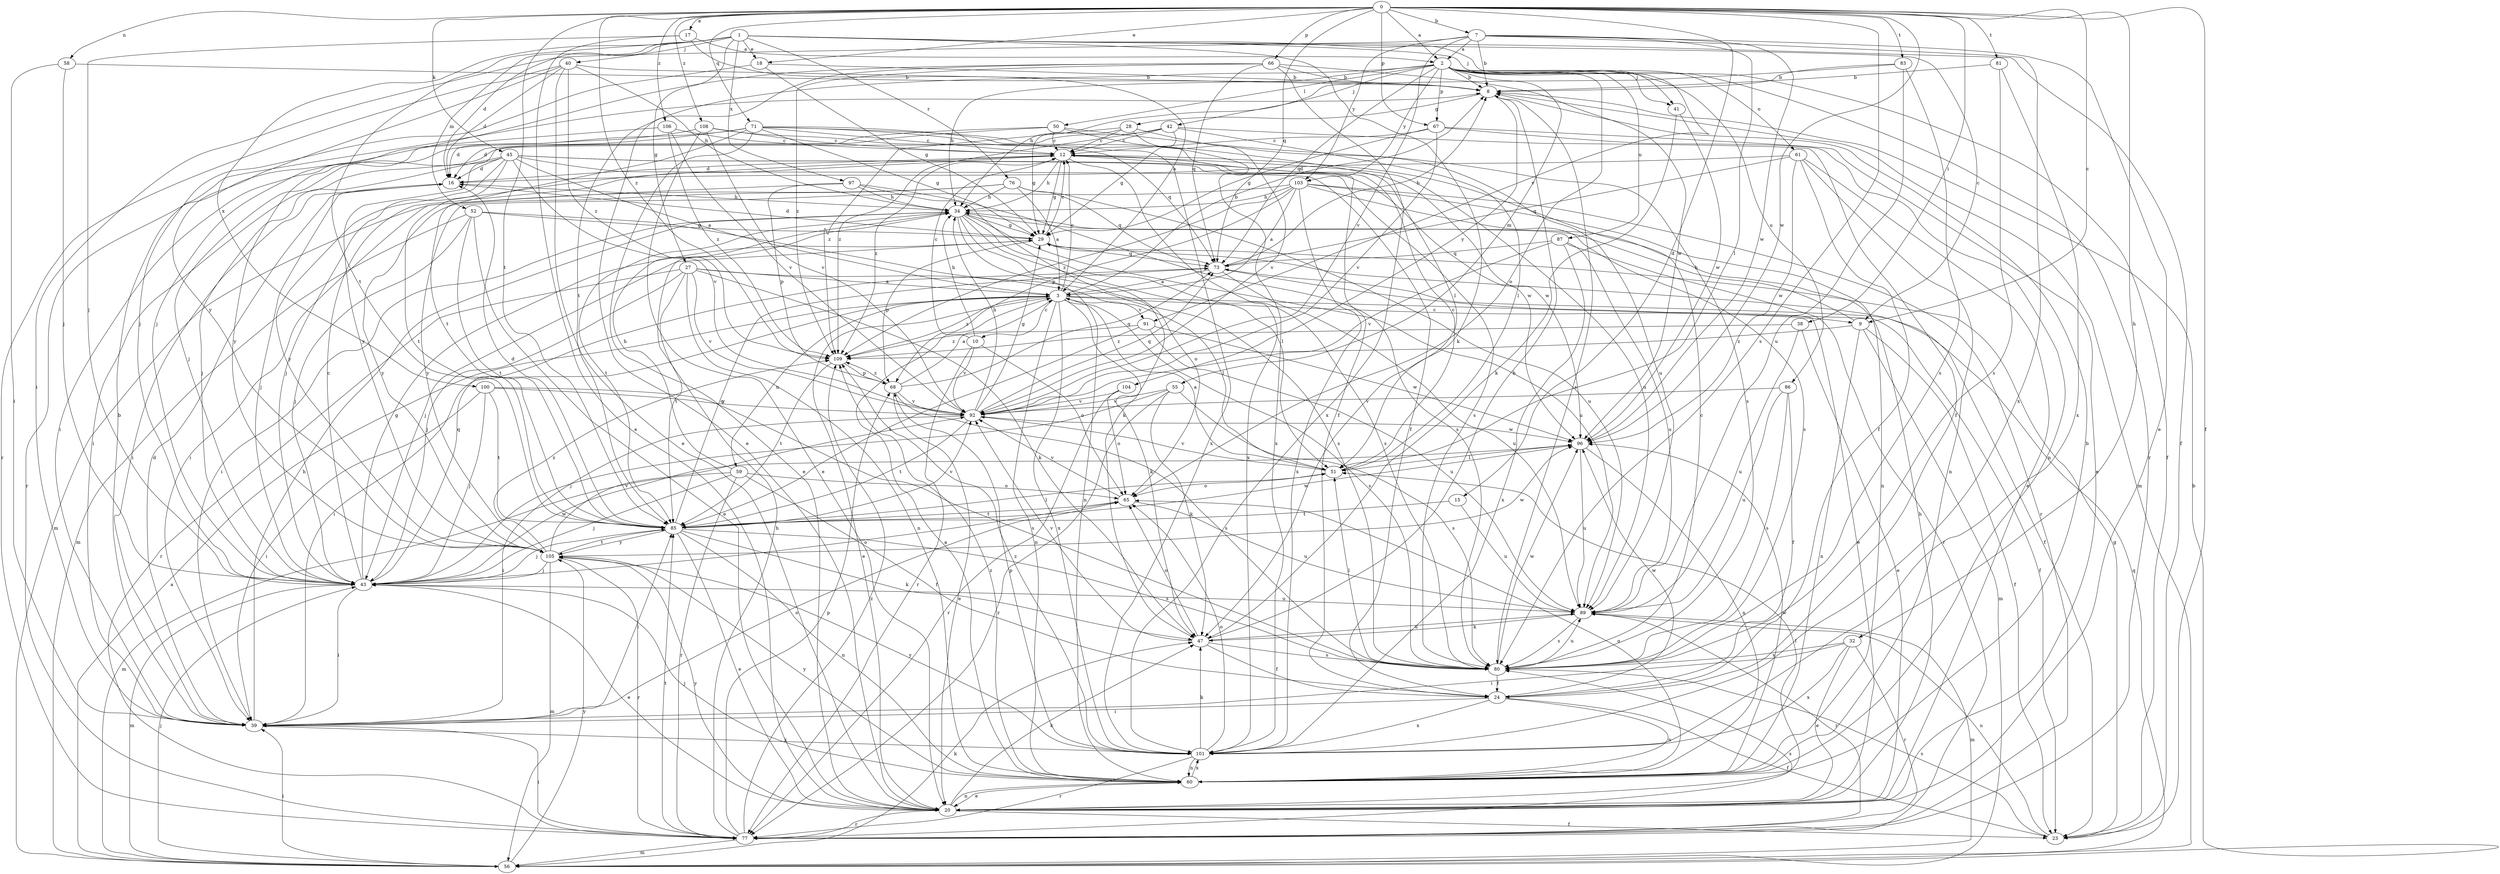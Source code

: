 strict digraph  {
0;
1;
2;
3;
7;
8;
9;
10;
12;
15;
16;
17;
18;
20;
23;
24;
27;
28;
29;
32;
34;
38;
39;
40;
41;
42;
43;
45;
47;
50;
51;
52;
55;
56;
58;
59;
60;
61;
65;
66;
67;
68;
71;
73;
76;
77;
80;
81;
83;
85;
86;
87;
89;
91;
92;
96;
97;
100;
101;
103;
104;
105;
106;
108;
109;
0 -> 2  [label=a];
0 -> 7  [label=b];
0 -> 9  [label=c];
0 -> 15  [label=d];
0 -> 17  [label=e];
0 -> 18  [label=e];
0 -> 23  [label=f];
0 -> 32  [label=h];
0 -> 38  [label=i];
0 -> 45  [label=k];
0 -> 58  [label=n];
0 -> 66  [label=p];
0 -> 67  [label=p];
0 -> 71  [label=q];
0 -> 73  [label=q];
0 -> 80  [label=s];
0 -> 81  [label=t];
0 -> 83  [label=t];
0 -> 85  [label=t];
0 -> 96  [label=w];
0 -> 106  [label=z];
0 -> 108  [label=z];
0 -> 109  [label=z];
1 -> 9  [label=c];
1 -> 16  [label=d];
1 -> 18  [label=e];
1 -> 23  [label=f];
1 -> 27  [label=g];
1 -> 40  [label=j];
1 -> 41  [label=j];
1 -> 47  [label=k];
1 -> 52  [label=m];
1 -> 76  [label=r];
1 -> 85  [label=t];
1 -> 91  [label=v];
1 -> 97  [label=x];
1 -> 100  [label=x];
2 -> 8  [label=b];
2 -> 23  [label=f];
2 -> 34  [label=h];
2 -> 41  [label=j];
2 -> 42  [label=j];
2 -> 50  [label=l];
2 -> 55  [label=m];
2 -> 61  [label=o];
2 -> 65  [label=o];
2 -> 67  [label=p];
2 -> 73  [label=q];
2 -> 77  [label=r];
2 -> 85  [label=t];
2 -> 86  [label=u];
2 -> 87  [label=u];
2 -> 103  [label=y];
3 -> 8  [label=b];
3 -> 9  [label=c];
3 -> 10  [label=c];
3 -> 12  [label=c];
3 -> 20  [label=e];
3 -> 23  [label=f];
3 -> 39  [label=i];
3 -> 47  [label=k];
3 -> 59  [label=n];
3 -> 60  [label=n];
3 -> 80  [label=s];
3 -> 91  [label=v];
3 -> 101  [label=x];
3 -> 109  [label=z];
7 -> 2  [label=a];
7 -> 8  [label=b];
7 -> 20  [label=e];
7 -> 39  [label=i];
7 -> 51  [label=l];
7 -> 92  [label=v];
7 -> 96  [label=w];
7 -> 101  [label=x];
7 -> 103  [label=y];
8 -> 28  [label=g];
8 -> 56  [label=m];
8 -> 80  [label=s];
8 -> 104  [label=y];
9 -> 23  [label=f];
9 -> 34  [label=h];
9 -> 56  [label=m];
9 -> 60  [label=n];
9 -> 109  [label=z];
10 -> 12  [label=c];
10 -> 34  [label=h];
10 -> 65  [label=o];
10 -> 77  [label=r];
10 -> 92  [label=v];
12 -> 16  [label=d];
12 -> 29  [label=g];
12 -> 34  [label=h];
12 -> 43  [label=j];
12 -> 89  [label=u];
12 -> 96  [label=w];
12 -> 101  [label=x];
12 -> 109  [label=z];
15 -> 85  [label=t];
15 -> 89  [label=u];
16 -> 34  [label=h];
16 -> 39  [label=i];
16 -> 43  [label=j];
17 -> 2  [label=a];
17 -> 3  [label=a];
17 -> 20  [label=e];
17 -> 43  [label=j];
18 -> 8  [label=b];
18 -> 29  [label=g];
18 -> 43  [label=j];
20 -> 23  [label=f];
20 -> 34  [label=h];
20 -> 47  [label=k];
20 -> 51  [label=l];
20 -> 60  [label=n];
20 -> 77  [label=r];
20 -> 105  [label=y];
23 -> 29  [label=g];
23 -> 80  [label=s];
23 -> 89  [label=u];
24 -> 23  [label=f];
24 -> 39  [label=i];
24 -> 60  [label=n];
24 -> 96  [label=w];
24 -> 101  [label=x];
27 -> 3  [label=a];
27 -> 43  [label=j];
27 -> 47  [label=k];
27 -> 51  [label=l];
27 -> 60  [label=n];
27 -> 77  [label=r];
27 -> 85  [label=t];
27 -> 92  [label=v];
28 -> 12  [label=c];
28 -> 29  [label=g];
28 -> 89  [label=u];
28 -> 92  [label=v];
28 -> 109  [label=z];
29 -> 12  [label=c];
29 -> 16  [label=d];
29 -> 23  [label=f];
29 -> 43  [label=j];
29 -> 68  [label=p];
29 -> 73  [label=q];
32 -> 20  [label=e];
32 -> 39  [label=i];
32 -> 77  [label=r];
32 -> 80  [label=s];
32 -> 101  [label=x];
34 -> 29  [label=g];
34 -> 39  [label=i];
34 -> 51  [label=l];
34 -> 60  [label=n];
34 -> 65  [label=o];
34 -> 80  [label=s];
34 -> 85  [label=t];
34 -> 89  [label=u];
38 -> 20  [label=e];
38 -> 89  [label=u];
38 -> 109  [label=z];
39 -> 8  [label=b];
39 -> 16  [label=d];
39 -> 34  [label=h];
39 -> 65  [label=o];
39 -> 85  [label=t];
39 -> 101  [label=x];
40 -> 8  [label=b];
40 -> 16  [label=d];
40 -> 20  [label=e];
40 -> 34  [label=h];
40 -> 77  [label=r];
40 -> 105  [label=y];
40 -> 109  [label=z];
41 -> 47  [label=k];
41 -> 96  [label=w];
42 -> 12  [label=c];
42 -> 24  [label=f];
42 -> 29  [label=g];
42 -> 43  [label=j];
42 -> 51  [label=l];
42 -> 109  [label=z];
43 -> 12  [label=c];
43 -> 20  [label=e];
43 -> 29  [label=g];
43 -> 39  [label=i];
43 -> 56  [label=m];
43 -> 65  [label=o];
43 -> 73  [label=q];
43 -> 89  [label=u];
43 -> 96  [label=w];
45 -> 3  [label=a];
45 -> 16  [label=d];
45 -> 24  [label=f];
45 -> 39  [label=i];
45 -> 43  [label=j];
45 -> 80  [label=s];
45 -> 85  [label=t];
45 -> 92  [label=v];
45 -> 96  [label=w];
45 -> 105  [label=y];
47 -> 8  [label=b];
47 -> 24  [label=f];
47 -> 65  [label=o];
47 -> 80  [label=s];
47 -> 89  [label=u];
47 -> 92  [label=v];
50 -> 12  [label=c];
50 -> 16  [label=d];
50 -> 80  [label=s];
50 -> 101  [label=x];
50 -> 105  [label=y];
51 -> 3  [label=a];
51 -> 12  [label=c];
51 -> 65  [label=o];
51 -> 92  [label=v];
52 -> 20  [label=e];
52 -> 29  [label=g];
52 -> 43  [label=j];
52 -> 56  [label=m];
52 -> 80  [label=s];
52 -> 85  [label=t];
55 -> 43  [label=j];
55 -> 47  [label=k];
55 -> 77  [label=r];
55 -> 80  [label=s];
55 -> 92  [label=v];
56 -> 3  [label=a];
56 -> 8  [label=b];
56 -> 39  [label=i];
56 -> 43  [label=j];
56 -> 47  [label=k];
56 -> 73  [label=q];
56 -> 105  [label=y];
58 -> 8  [label=b];
58 -> 39  [label=i];
58 -> 43  [label=j];
59 -> 24  [label=f];
59 -> 34  [label=h];
59 -> 43  [label=j];
59 -> 56  [label=m];
59 -> 65  [label=o];
59 -> 77  [label=r];
60 -> 3  [label=a];
60 -> 8  [label=b];
60 -> 20  [label=e];
60 -> 43  [label=j];
60 -> 65  [label=o];
60 -> 96  [label=w];
60 -> 101  [label=x];
60 -> 105  [label=y];
60 -> 109  [label=z];
61 -> 16  [label=d];
61 -> 20  [label=e];
61 -> 24  [label=f];
61 -> 60  [label=n];
61 -> 73  [label=q];
61 -> 96  [label=w];
65 -> 85  [label=t];
65 -> 89  [label=u];
65 -> 92  [label=v];
66 -> 8  [label=b];
66 -> 20  [label=e];
66 -> 43  [label=j];
66 -> 73  [label=q];
66 -> 96  [label=w];
66 -> 101  [label=x];
66 -> 109  [label=z];
67 -> 12  [label=c];
67 -> 20  [label=e];
67 -> 29  [label=g];
67 -> 60  [label=n];
67 -> 92  [label=v];
68 -> 3  [label=a];
68 -> 20  [label=e];
68 -> 73  [label=q];
68 -> 80  [label=s];
68 -> 92  [label=v];
68 -> 109  [label=z];
71 -> 12  [label=c];
71 -> 20  [label=e];
71 -> 24  [label=f];
71 -> 29  [label=g];
71 -> 39  [label=i];
71 -> 51  [label=l];
71 -> 85  [label=t];
71 -> 101  [label=x];
71 -> 105  [label=y];
73 -> 3  [label=a];
73 -> 8  [label=b];
73 -> 20  [label=e];
73 -> 89  [label=u];
76 -> 3  [label=a];
76 -> 34  [label=h];
76 -> 56  [label=m];
76 -> 73  [label=q];
76 -> 89  [label=u];
76 -> 105  [label=y];
77 -> 34  [label=h];
77 -> 39  [label=i];
77 -> 56  [label=m];
77 -> 68  [label=p];
77 -> 80  [label=s];
77 -> 85  [label=t];
77 -> 109  [label=z];
80 -> 12  [label=c];
80 -> 24  [label=f];
80 -> 51  [label=l];
80 -> 89  [label=u];
80 -> 96  [label=w];
81 -> 8  [label=b];
81 -> 80  [label=s];
81 -> 101  [label=x];
83 -> 8  [label=b];
83 -> 34  [label=h];
83 -> 80  [label=s];
83 -> 89  [label=u];
85 -> 16  [label=d];
85 -> 20  [label=e];
85 -> 43  [label=j];
85 -> 47  [label=k];
85 -> 51  [label=l];
85 -> 60  [label=n];
85 -> 73  [label=q];
85 -> 80  [label=s];
85 -> 92  [label=v];
85 -> 96  [label=w];
85 -> 105  [label=y];
86 -> 24  [label=f];
86 -> 80  [label=s];
86 -> 89  [label=u];
86 -> 92  [label=v];
87 -> 73  [label=q];
87 -> 77  [label=r];
87 -> 89  [label=u];
87 -> 92  [label=v];
87 -> 101  [label=x];
89 -> 47  [label=k];
89 -> 56  [label=m];
89 -> 77  [label=r];
89 -> 80  [label=s];
91 -> 85  [label=t];
91 -> 89  [label=u];
91 -> 96  [label=w];
91 -> 109  [label=z];
92 -> 29  [label=g];
92 -> 34  [label=h];
92 -> 39  [label=i];
92 -> 73  [label=q];
92 -> 85  [label=t];
92 -> 96  [label=w];
96 -> 51  [label=l];
96 -> 60  [label=n];
96 -> 89  [label=u];
97 -> 34  [label=h];
97 -> 39  [label=i];
97 -> 47  [label=k];
97 -> 68  [label=p];
97 -> 80  [label=s];
100 -> 39  [label=i];
100 -> 43  [label=j];
100 -> 80  [label=s];
100 -> 85  [label=t];
100 -> 92  [label=v];
101 -> 47  [label=k];
101 -> 60  [label=n];
101 -> 65  [label=o];
101 -> 68  [label=p];
101 -> 77  [label=r];
101 -> 105  [label=y];
101 -> 109  [label=z];
103 -> 3  [label=a];
103 -> 34  [label=h];
103 -> 60  [label=n];
103 -> 68  [label=p];
103 -> 77  [label=r];
103 -> 80  [label=s];
103 -> 101  [label=x];
103 -> 105  [label=y];
103 -> 109  [label=z];
104 -> 65  [label=o];
104 -> 77  [label=r];
104 -> 92  [label=v];
105 -> 43  [label=j];
105 -> 56  [label=m];
105 -> 77  [label=r];
105 -> 85  [label=t];
105 -> 92  [label=v];
105 -> 96  [label=w];
105 -> 109  [label=z];
106 -> 12  [label=c];
106 -> 77  [label=r];
106 -> 92  [label=v];
106 -> 109  [label=z];
108 -> 12  [label=c];
108 -> 16  [label=d];
108 -> 20  [label=e];
108 -> 73  [label=q];
108 -> 92  [label=v];
109 -> 68  [label=p];
109 -> 85  [label=t];
}
